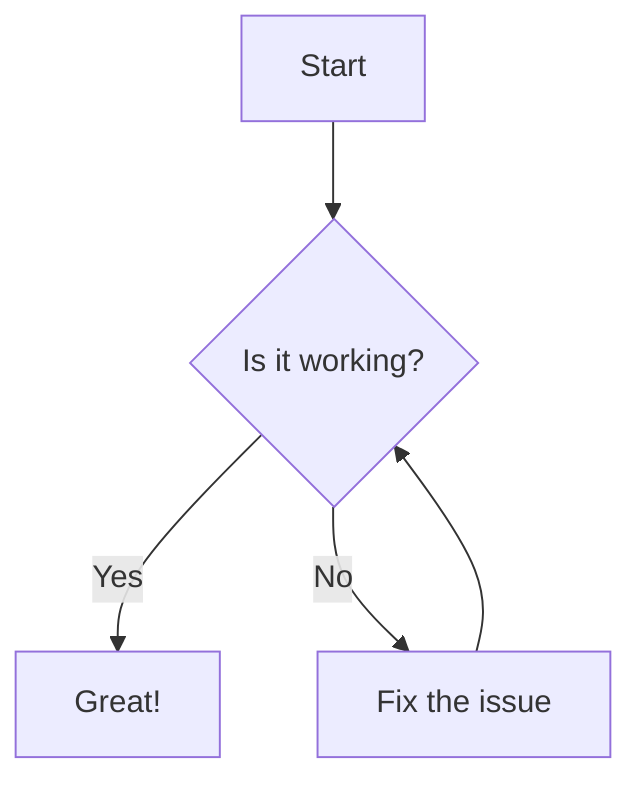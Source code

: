 graph TD
    A[Start] --> B{Is it working?}
    B -- Yes --> C[Great!]
    B -- No --> D[Fix the issue]
    D --> B
